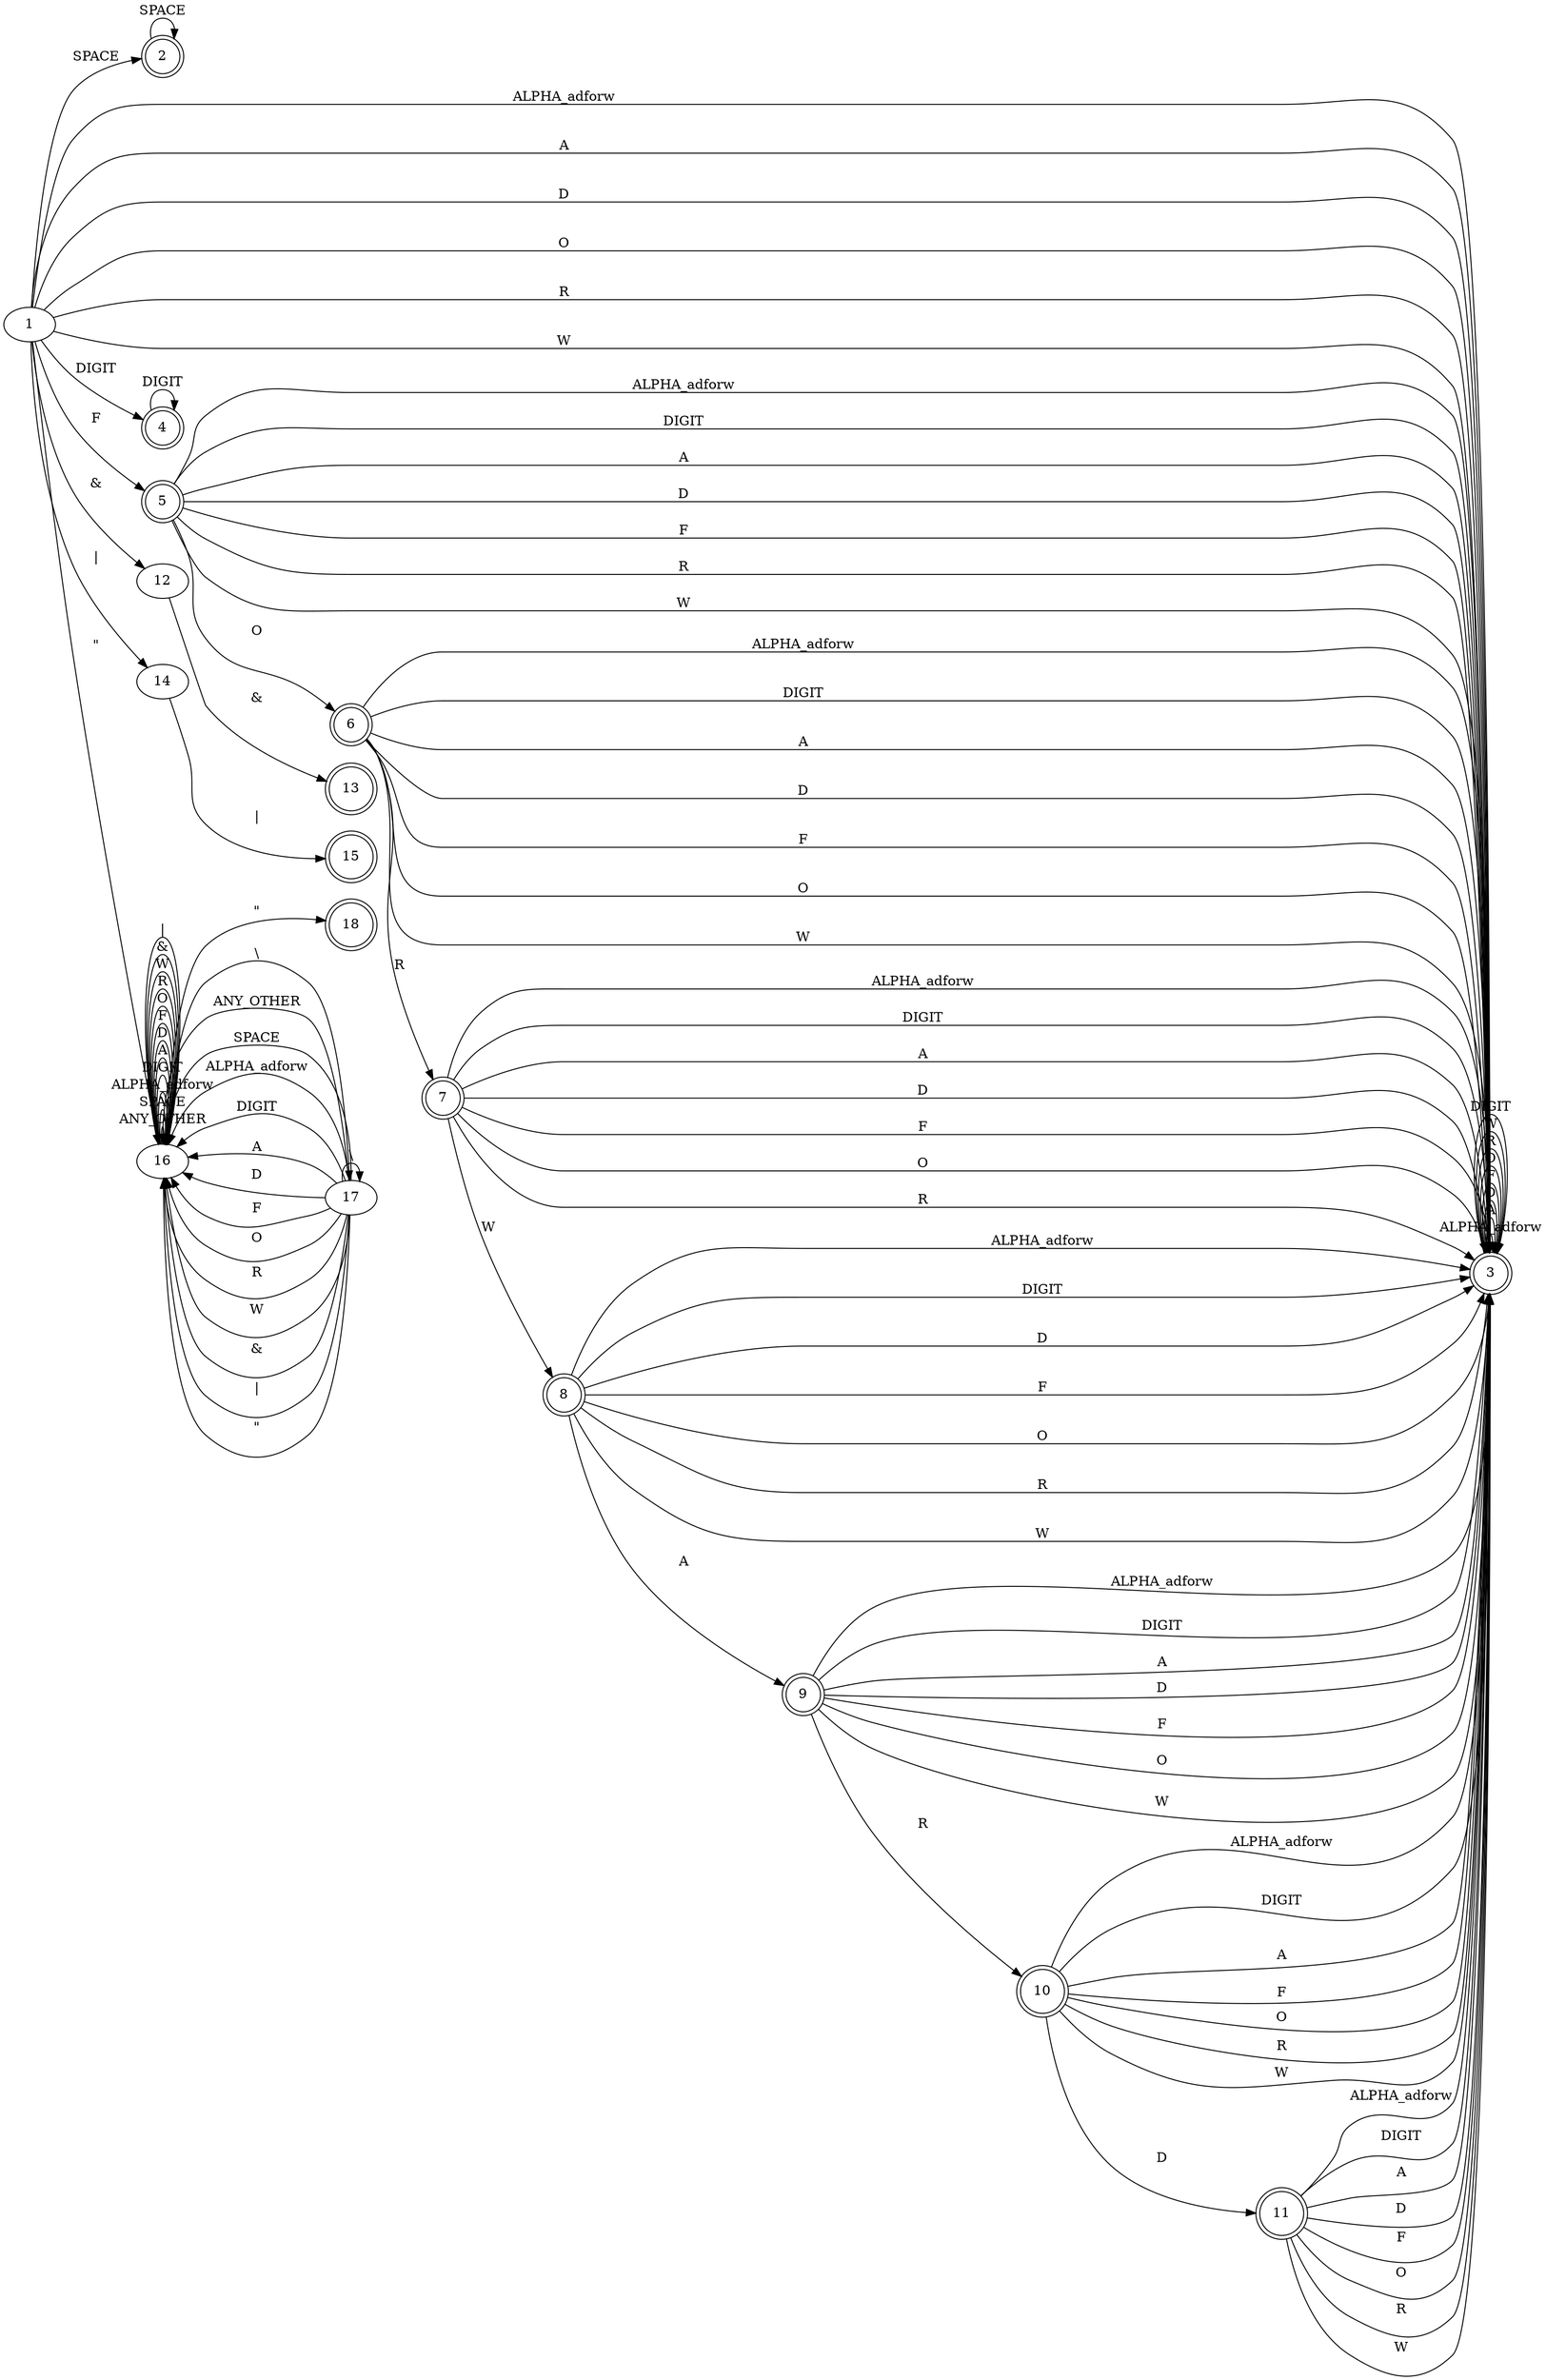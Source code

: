 digraph DFA {
    rankdir=LR
    
    2 [shape=doublecircle]
    3 [shape=doublecircle]
    4 [shape=doublecircle]
    5 [shape=doublecircle]
    6 [shape=doublecircle]
    7 [shape=doublecircle]
    8 [shape=doublecircle]
    9 [shape=doublecircle]
    10 [shape=doublecircle]
    11 [shape=doublecircle]
    13 [shape=doublecircle]
    15 [shape=doublecircle]
    18 [shape=doublecircle]
    
    1 -> 2 [label=SPACE]
    2 -> 2 [label=SPACE]
    
    1 -> 3 [label=ALPHA_adforw]
    1 -> 3 [label=A]
    1 -> 3 [label=D]
    1 -> 5 [label=F]
    1 -> 3 [label=O]
    1 -> 3 [label=R]
    1 -> 3 [label=W]
    3 -> 3 [label=ALPHA_adforw]
    3 -> 3 [label=A]
    3 -> 3 [label=D]
    3 -> 3 [label=F]
    3 -> 3 [label=O]
    3 -> 3 [label=R]
    3 -> 3 [label=W]
    3 -> 3 [label=DIGIT]
    
    1 -> 4 [label=DIGIT]
    4 -> 4 [label=DIGIT]
    
    5 -> 3 [label=ALPHA_adforw]
    5 -> 3 [label=DIGIT]
    5 -> 3 [label=A]
    5 -> 3 [label=D]
    5 -> 3 [label=F]
    5 -> 6 [label=O]
    5 -> 3 [label=R]
    5 -> 3 [label=W]
    
    6 -> 3 [label=ALPHA_adforw]
    6 -> 3 [label=DIGIT]
    6 -> 3 [label=A]
    6 -> 3 [label=D]
    6 -> 3 [label=F]
    6 -> 3 [label=O]
    6 -> 7 [label=R]
    6 -> 3 [label=W]
    
    
    7 -> 3 [label=ALPHA_adforw]
    7 -> 3 [label=DIGIT]
    7 -> 3 [label=A]
    7 -> 3 [label=D]
    7 -> 3 [label=F]
    7 -> 3 [label=O]
    7 -> 3 [label=R]
    7 -> 8 [label=W]
    
    8 -> 3 [label=ALPHA_adforw]
    8 -> 3 [label=DIGIT]
    8 -> 9 [label=A]
    8 -> 3 [label=D]
    8 -> 3 [label=F]
    8 -> 3 [label=O]
    8 -> 3 [label=R]
    8 -> 3 [label=W]
    
    9 -> 3 [label=ALPHA_adforw]
    9 -> 3 [label=DIGIT]
    9 -> 3 [label=A]
    9 -> 3 [label=D]
    9 -> 3 [label=F]
    9 -> 3 [label=O]
    9 -> 10 [label=R]
    9 -> 3 [label=W]
    
    10 -> 3 [label=ALPHA_adforw]
    10 -> 3 [label=DIGIT]
    10 -> 3 [label=A]
    10 -> 11 [label=D]
    10 -> 3 [label=F]
    10 -> 3 [label=O]
    10 -> 3 [label=R]
    10 -> 3 [label=W]
    
    11 -> 3 [label=ALPHA_adforw]
    11 -> 3 [label=DIGIT]
    11 -> 3 [label=A]
    11 -> 3 [label=D]
    11 -> 3 [label=F]
    11 -> 3 [label=O]
    11 -> 3 [label=R]
    11 -> 3 [label=W]
    
    1 -> 12 [label="&"]
    12 -> 13 [label="&"]
    
    1 -> 14 [label="|"]
    14 -> 15 [label="|"]
    
    1 -> 16 [label="\""]
    
    16 -> 16 [label=ANY_OTHER]
    16 -> 16 [label=SPACE]
    16 -> 16 [label=ALPHA_adforw]
    16 -> 16 [label=DIGIT]
    16 -> 16 [label=A]
    16 -> 16 [label=D]
    16 -> 16 [label=F]
    16 -> 16 [label=O]
    16 -> 16 [label=R]
    16 -> 16 [label=W]
    16 -> 16 [label="&"]
    16 -> 16 [label="|"]
    
    16 -> 17 [label="\\"]
    17 -> 17 [label="\\"]
    16 -> 18 [label="\""]
    
    17 -> 16 [label=ANY_OTHER]
    17 -> 16 [label=SPACE]
    17 -> 16 [label=ALPHA_adforw]
    17 -> 16 [label=DIGIT]
    17 -> 16 [label=A]
    17 -> 16 [label=D]
    17 -> 16 [label=F]
    17 -> 16 [label=O]
    17 -> 16 [label=R]
    17 -> 16 [label=W]
    17 -> 16 [label="&"]
    17 -> 16 [label="|"]
    17 -> 16 [label="\""]
}

